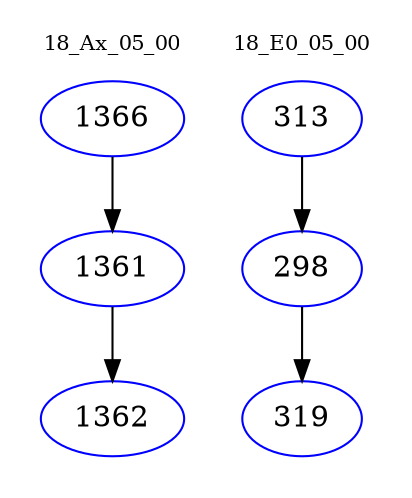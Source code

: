 digraph{
subgraph cluster_0 {
color = white
label = "18_Ax_05_00";
fontsize=10;
T0_1366 [label="1366", color="blue"]
T0_1366 -> T0_1361 [color="black"]
T0_1361 [label="1361", color="blue"]
T0_1361 -> T0_1362 [color="black"]
T0_1362 [label="1362", color="blue"]
}
subgraph cluster_1 {
color = white
label = "18_E0_05_00";
fontsize=10;
T1_313 [label="313", color="blue"]
T1_313 -> T1_298 [color="black"]
T1_298 [label="298", color="blue"]
T1_298 -> T1_319 [color="black"]
T1_319 [label="319", color="blue"]
}
}
